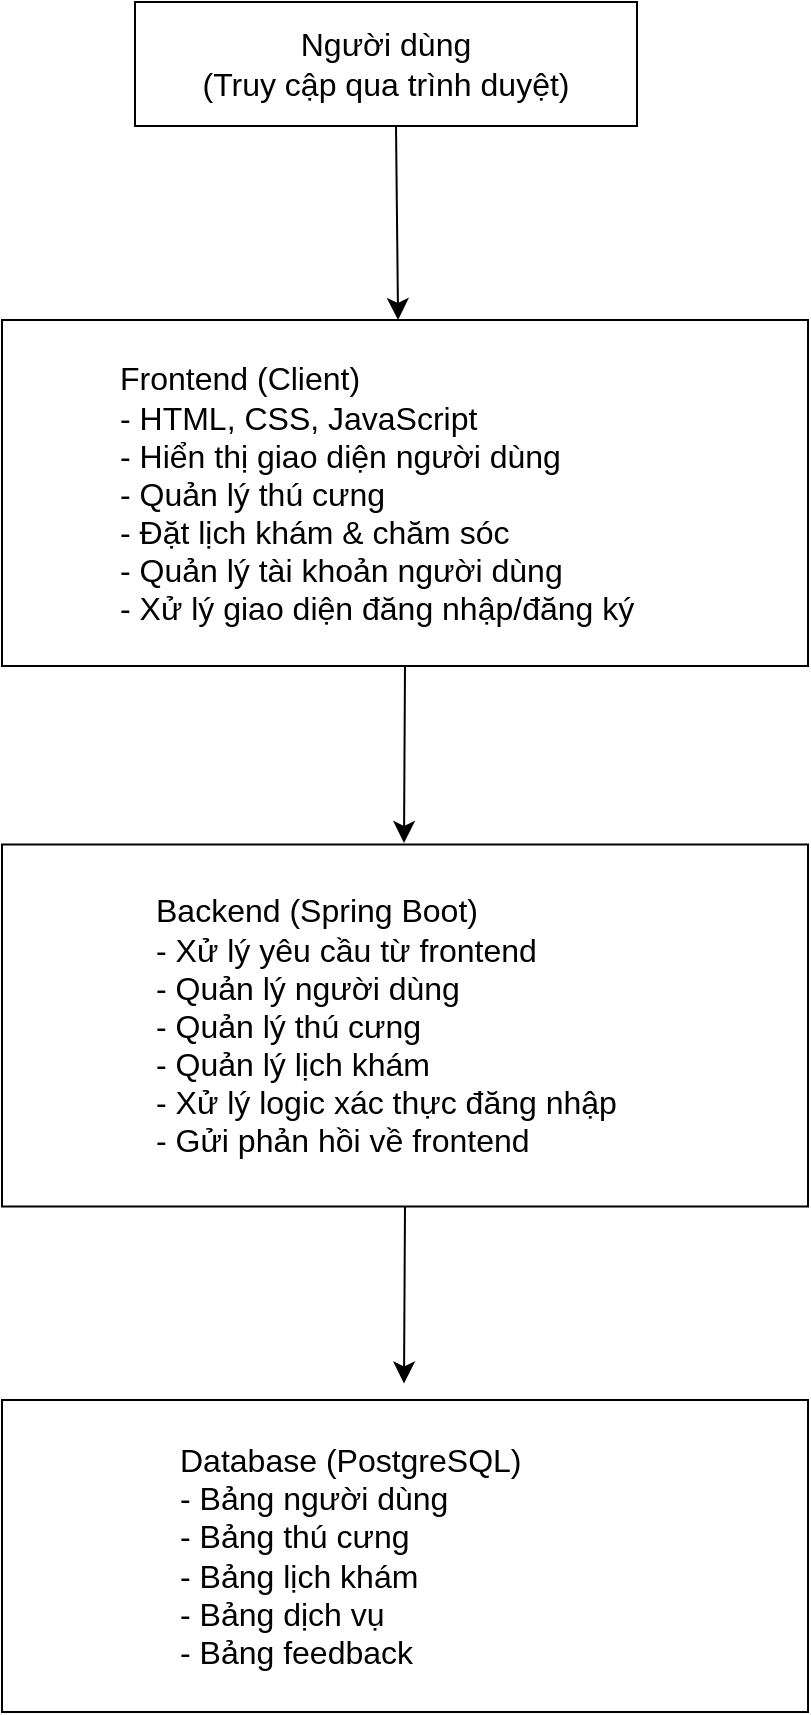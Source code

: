 <mxfile version="26.2.12">
  <diagram name="Page-1" id="d2havD59LN84D_ZJ-XG0">
    <mxGraphModel dx="1109" dy="1221" grid="0" gridSize="10" guides="1" tooltips="1" connect="1" arrows="1" fold="1" page="0" pageScale="1" pageWidth="850" pageHeight="1100" math="0" shadow="0">
      <root>
        <mxCell id="0" />
        <mxCell id="1" parent="0" />
        <mxCell id="o6vTE8f5mXq4AGFgfrk5-10" value="" style="rounded=0;whiteSpace=wrap;html=1;" vertex="1" parent="1">
          <mxGeometry x="-8" y="338.25" width="403" height="181" as="geometry" />
        </mxCell>
        <mxCell id="o6vTE8f5mXq4AGFgfrk5-1" value="" style="rounded=0;whiteSpace=wrap;html=1;" vertex="1" parent="1">
          <mxGeometry x="58.5" y="-83" width="251" height="62" as="geometry" />
        </mxCell>
        <mxCell id="o6vTE8f5mXq4AGFgfrk5-2" value="" style="rounded=0;whiteSpace=wrap;html=1;" vertex="1" parent="1">
          <mxGeometry x="-8" y="76" width="403" height="173" as="geometry" />
        </mxCell>
        <mxCell id="o6vTE8f5mXq4AGFgfrk5-4" value="&lt;div&gt;Người dùng&lt;/div&gt;&lt;div&gt;(Truy cập qua trình duyệt)&lt;/div&gt;" style="text;strokeColor=none;fillColor=none;html=1;align=center;verticalAlign=middle;whiteSpace=wrap;rounded=0;fontSize=16;" vertex="1" parent="1">
          <mxGeometry x="81" y="-67" width="206" height="30" as="geometry" />
        </mxCell>
        <mxCell id="o6vTE8f5mXq4AGFgfrk5-6" style="edgeStyle=none;curved=1;rounded=0;orthogonalLoop=1;jettySize=auto;html=1;exitX=0.5;exitY=1;exitDx=0;exitDy=0;fontSize=12;startSize=8;endSize=8;entryX=0.479;entryY=0;entryDx=0;entryDy=0;entryPerimeter=0;" edge="1" parent="1">
          <mxGeometry relative="1" as="geometry">
            <mxPoint x="189" y="-21" as="sourcePoint" />
            <mxPoint x="190.037" y="76" as="targetPoint" />
          </mxGeometry>
        </mxCell>
        <mxCell id="o6vTE8f5mXq4AGFgfrk5-7" value="&lt;div&gt;Frontend (Client)&lt;/div&gt;&lt;div&gt;- HTML, CSS, JavaScript&lt;/div&gt;&lt;div&gt;- Hiển thị giao diện người dùng&lt;/div&gt;&lt;div&gt;- Quản lý thú cưng&lt;/div&gt;&lt;div&gt;- Đặt lịch khám &amp;amp; chăm sóc&lt;/div&gt;&lt;div&gt;- Quản lý tài khoản người dùng&lt;/div&gt;&lt;div&gt;- Xử lý giao diện đăng nhập/đăng ký&lt;/div&gt;" style="text;strokeColor=none;fillColor=none;html=1;align=left;verticalAlign=middle;whiteSpace=wrap;rounded=0;fontSize=16;direction=west;movable=1;resizable=1;rotatable=1;deletable=1;editable=1;locked=0;connectable=1;" vertex="1" parent="1">
          <mxGeometry x="49.25" y="89.5" width="269.5" height="146" as="geometry" />
        </mxCell>
        <mxCell id="o6vTE8f5mXq4AGFgfrk5-9" value="&lt;div&gt;Backend (Spring Boot)&lt;/div&gt;&lt;div&gt;- Xử lý yêu cầu từ frontend&lt;/div&gt;&lt;div&gt;- Quản lý người dùng&lt;/div&gt;&lt;div&gt;- Quản lý thú cưng&lt;/div&gt;&lt;div&gt;- Quản lý lịch khám&lt;/div&gt;&lt;div&gt;- Xử lý logic xác thực đăng nhập&lt;/div&gt;&lt;div&gt;- Gửi phản hồi về frontend&lt;/div&gt;" style="text;strokeColor=none;fillColor=none;html=1;align=left;verticalAlign=middle;whiteSpace=wrap;rounded=0;fontSize=16;" vertex="1" parent="1">
          <mxGeometry x="67" y="350" width="266" height="157.5" as="geometry" />
        </mxCell>
        <mxCell id="o6vTE8f5mXq4AGFgfrk5-11" style="edgeStyle=none;curved=1;rounded=0;orthogonalLoop=1;jettySize=auto;html=1;fontSize=12;startSize=8;endSize=8;entryX=0.479;entryY=0.029;entryDx=0;entryDy=0;entryPerimeter=0;" edge="1" parent="1">
          <mxGeometry relative="1" as="geometry">
            <mxPoint x="193.5" y="249" as="sourcePoint" />
            <mxPoint x="193" y="337.5" as="targetPoint" />
          </mxGeometry>
        </mxCell>
        <mxCell id="o6vTE8f5mXq4AGFgfrk5-12" value="" style="rounded=0;whiteSpace=wrap;html=1;" vertex="1" parent="1">
          <mxGeometry x="-8" y="616" width="403" height="156" as="geometry" />
        </mxCell>
        <mxCell id="o6vTE8f5mXq4AGFgfrk5-13" style="edgeStyle=none;curved=1;rounded=0;orthogonalLoop=1;jettySize=auto;html=1;fontSize=12;startSize=8;endSize=8;entryX=0.479;entryY=0.029;entryDx=0;entryDy=0;entryPerimeter=0;" edge="1" parent="1">
          <mxGeometry relative="1" as="geometry">
            <mxPoint x="193.5" y="519.25" as="sourcePoint" />
            <mxPoint x="193" y="607.75" as="targetPoint" />
          </mxGeometry>
        </mxCell>
        <mxCell id="o6vTE8f5mXq4AGFgfrk5-15" value="&lt;div&gt;Database (PostgreSQL)&lt;/div&gt;&lt;div&gt;- Bảng người dùng&lt;/div&gt;&lt;div&gt;- Bảng thú cưng&lt;/div&gt;&lt;div&gt;- Bảng lịch khám&lt;/div&gt;&lt;div&gt;- Bảng dịch vụ&lt;/div&gt;&lt;div&gt;- Bảng feedback&lt;/div&gt;" style="text;strokeColor=none;fillColor=none;html=1;align=left;verticalAlign=middle;whiteSpace=wrap;rounded=0;fontSize=16;" vertex="1" parent="1">
          <mxGeometry x="79" y="624" width="218" height="140" as="geometry" />
        </mxCell>
      </root>
    </mxGraphModel>
  </diagram>
</mxfile>
